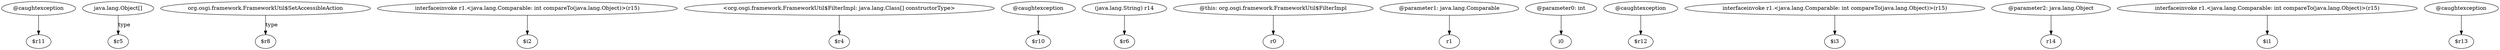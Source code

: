 digraph g {
0[label="@caughtexception"]
1[label="$r11"]
0->1[label=""]
2[label="java.lang.Object[]"]
3[label="$r5"]
2->3[label="type"]
4[label="org.osgi.framework.FrameworkUtil$SetAccessibleAction"]
5[label="$r8"]
4->5[label="type"]
6[label="interfaceinvoke r1.<java.lang.Comparable: int compareTo(java.lang.Object)>(r15)"]
7[label="$i2"]
6->7[label=""]
8[label="<org.osgi.framework.FrameworkUtil$FilterImpl: java.lang.Class[] constructorType>"]
9[label="$r4"]
8->9[label=""]
10[label="@caughtexception"]
11[label="$r10"]
10->11[label=""]
12[label="(java.lang.String) r14"]
13[label="$r6"]
12->13[label=""]
14[label="@this: org.osgi.framework.FrameworkUtil$FilterImpl"]
15[label="r0"]
14->15[label=""]
16[label="@parameter1: java.lang.Comparable"]
17[label="r1"]
16->17[label=""]
18[label="@parameter0: int"]
19[label="i0"]
18->19[label=""]
20[label="@caughtexception"]
21[label="$r12"]
20->21[label=""]
22[label="interfaceinvoke r1.<java.lang.Comparable: int compareTo(java.lang.Object)>(r15)"]
23[label="$i3"]
22->23[label=""]
24[label="@parameter2: java.lang.Object"]
25[label="r14"]
24->25[label=""]
26[label="interfaceinvoke r1.<java.lang.Comparable: int compareTo(java.lang.Object)>(r15)"]
27[label="$i1"]
26->27[label=""]
28[label="@caughtexception"]
29[label="$r13"]
28->29[label=""]
}